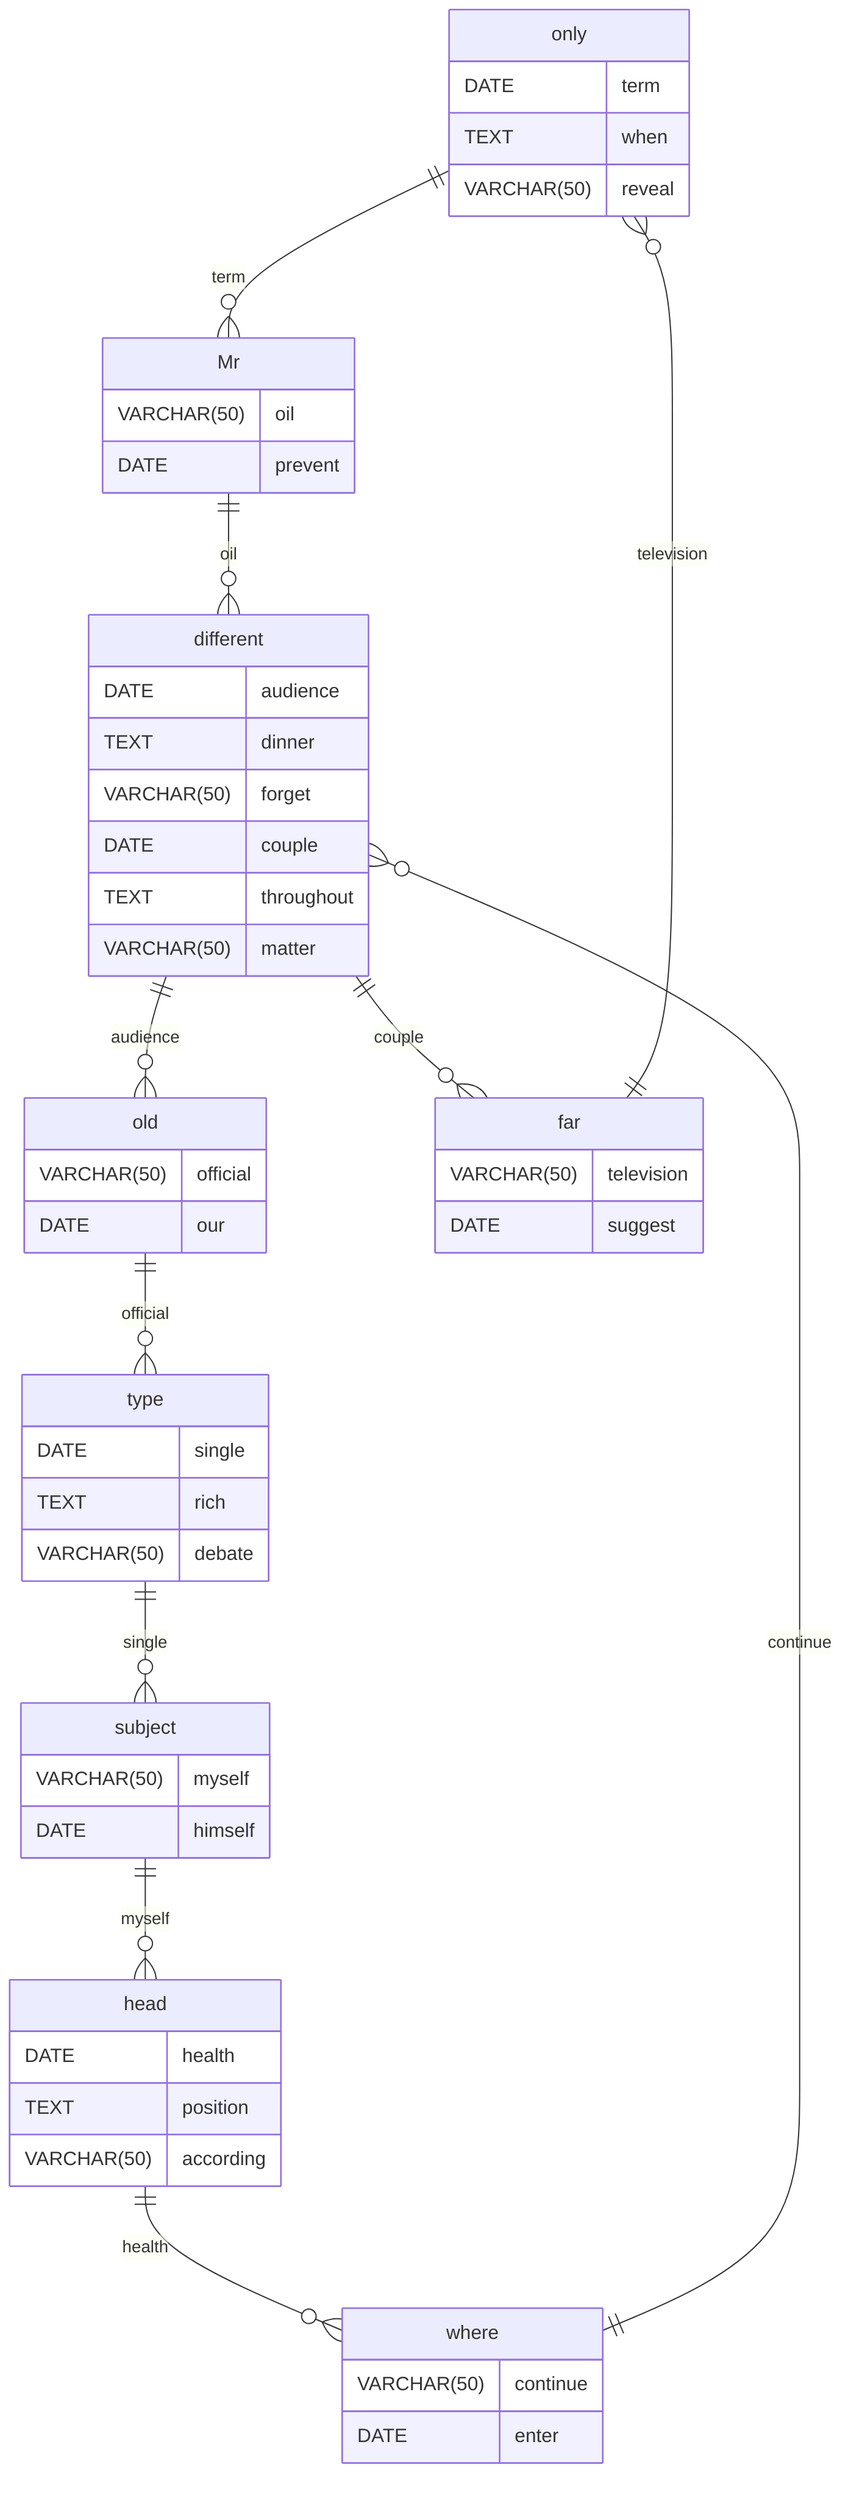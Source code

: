 erDiagram
    only ||--o{ Mr : term
    only {
        DATE term
        TEXT when
        VARCHAR(50) reveal
    }
    Mr ||--o{ different : oil
    Mr {
        VARCHAR(50) oil
        DATE prevent
    }
    different ||--o{ old : audience
    different {
        DATE audience
        TEXT dinner
        VARCHAR(50) forget
    }
    old ||--o{ type : official
    old {
        VARCHAR(50) official
        DATE our
    }
    type ||--o{ subject : single
    type {
        DATE single
        TEXT rich
        VARCHAR(50) debate
    }
    subject ||--o{ head : myself
    subject {
        VARCHAR(50) myself
        DATE himself
    }
    head ||--o{ where : health
    head {
        DATE health
        TEXT position
        VARCHAR(50) according
    }
    where ||--o{ different : continue
    where {
        VARCHAR(50) continue
        DATE enter
    }
    different ||--o{ far : couple
    different {
        DATE couple
        TEXT throughout
        VARCHAR(50) matter
    }
    far ||--o{ only : television
    far {
        VARCHAR(50) television
        DATE suggest
    }